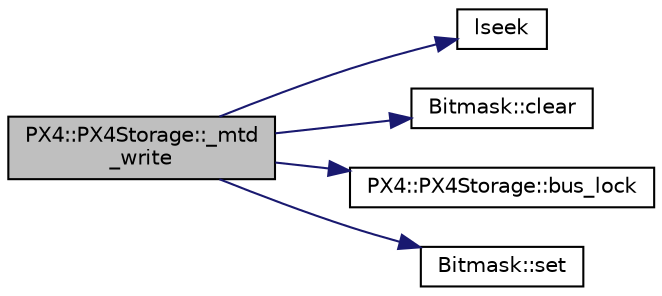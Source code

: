 digraph "PX4::PX4Storage::_mtd_write"
{
 // INTERACTIVE_SVG=YES
  edge [fontname="Helvetica",fontsize="10",labelfontname="Helvetica",labelfontsize="10"];
  node [fontname="Helvetica",fontsize="10",shape=record];
  rankdir="LR";
  Node1 [label="PX4::PX4Storage::_mtd\l_write",height=0.2,width=0.4,color="black", fillcolor="grey75", style="filled", fontcolor="black"];
  Node1 -> Node2 [color="midnightblue",fontsize="10",style="solid",fontname="Helvetica"];
  Node2 [label="lseek",height=0.2,width=0.4,color="black", fillcolor="white", style="filled",URL="$replace_8h.html#a5be409c8d98c21628b77dfb6b2b8f1e9"];
  Node1 -> Node3 [color="midnightblue",fontsize="10",style="solid",fontname="Helvetica"];
  Node3 [label="Bitmask::clear",height=0.2,width=0.4,color="black", fillcolor="white", style="filled",URL="$classBitmask.html#ae17ea4b0c60e2ff00522f25638d42ae4"];
  Node1 -> Node4 [color="midnightblue",fontsize="10",style="solid",fontname="Helvetica"];
  Node4 [label="PX4::PX4Storage::bus_lock",height=0.2,width=0.4,color="black", fillcolor="white", style="filled",URL="$classPX4_1_1PX4Storage.html#adc5b232bcece5a1f64cae1ed321ab3ed"];
  Node1 -> Node5 [color="midnightblue",fontsize="10",style="solid",fontname="Helvetica"];
  Node5 [label="Bitmask::set",height=0.2,width=0.4,color="black", fillcolor="white", style="filled",URL="$classBitmask.html#a71f72068ad50e5572d312221f51ea36f"];
}
